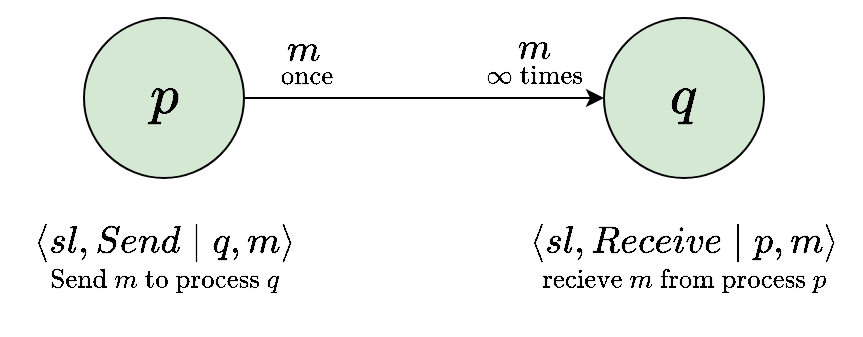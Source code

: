 <mxfile version="20.3.0" type="device"><diagram id="tQaDY1cdusSfuE4W7w54" name="Page-1"><mxGraphModel dx="539" dy="453" grid="1" gridSize="10" guides="1" tooltips="1" connect="1" arrows="1" fold="1" page="1" pageScale="1" pageWidth="827" pageHeight="1169" math="1" shadow="0"><root><mxCell id="0"/><mxCell id="1" parent="0"/><mxCell id="38B_sdGGlp5S4HeGIFUb-1" value="" style="edgeStyle=orthogonalEdgeStyle;rounded=0;orthogonalLoop=1;jettySize=auto;html=1;exitX=1;exitY=0.5;exitDx=0;exitDy=0;entryX=0;entryY=0.5;entryDx=0;entryDy=0;labelBackgroundColor=none;fontSize=16;" edge="1" parent="1" source="38B_sdGGlp5S4HeGIFUb-2" target="38B_sdGGlp5S4HeGIFUb-3"><mxGeometry y="-10" relative="1" as="geometry"><mxPoint as="offset"/></mxGeometry></mxCell><mxCell id="38B_sdGGlp5S4HeGIFUb-2" value="$$p$$" style="ellipse;whiteSpace=wrap;html=1;aspect=fixed;fontSize=24;fillColor=#d5e8d4;strokeColor=#000000;" vertex="1" parent="1"><mxGeometry x="55" y="30" width="80" height="80" as="geometry"/></mxCell><mxCell id="38B_sdGGlp5S4HeGIFUb-3" value="$$q$$" style="ellipse;whiteSpace=wrap;html=1;aspect=fixed;fontSize=24;fillColor=#d5e8d4;strokeColor=#000000;" vertex="1" parent="1"><mxGeometry x="315" y="30" width="80" height="80" as="geometry"/></mxCell><mxCell id="38B_sdGGlp5S4HeGIFUb-4" value="$$\underset{\text{Send $m$ to process $q$}}{\langle sl, Send \mid&amp;nbsp; q , m \rangle}$$" style="text;whiteSpace=wrap;html=1;fontSize=16;align=center;verticalAlign=middle;" vertex="1" parent="1"><mxGeometry x="20" y="120" width="150" height="60" as="geometry"/></mxCell><mxCell id="38B_sdGGlp5S4HeGIFUb-5" value="$$\underset{\text{recieve $m$ from process $p$}}{\langle sl, Receive \mid&amp;nbsp; p , m \rangle}$$" style="text;html=1;strokeColor=none;fillColor=none;align=center;verticalAlign=middle;whiteSpace=wrap;rounded=0;fontSize=16;" vertex="1" parent="1"><mxGeometry x="270" y="127.5" width="170" height="45" as="geometry"/></mxCell><mxCell id="38B_sdGGlp5S4HeGIFUb-8" value="&lt;span style=&quot;font-size: 16px;&quot;&gt;$$\underset{\infty \text{ times}}{m}$$&lt;/span&gt;" style="text;html=1;strokeColor=none;fillColor=none;align=center;verticalAlign=middle;whiteSpace=wrap;rounded=0;" vertex="1" parent="1"><mxGeometry x="250" y="30" width="60" height="40" as="geometry"/></mxCell><mxCell id="38B_sdGGlp5S4HeGIFUb-9" value="&lt;span style=&quot;font-size: 16px;&quot;&gt;$$\underset{ \text{ once}}{m}$$&lt;/span&gt;" style="text;html=1;strokeColor=none;fillColor=none;align=center;verticalAlign=middle;whiteSpace=wrap;rounded=0;" vertex="1" parent="1"><mxGeometry x="135" y="30" width="60" height="40" as="geometry"/></mxCell></root></mxGraphModel></diagram></mxfile>